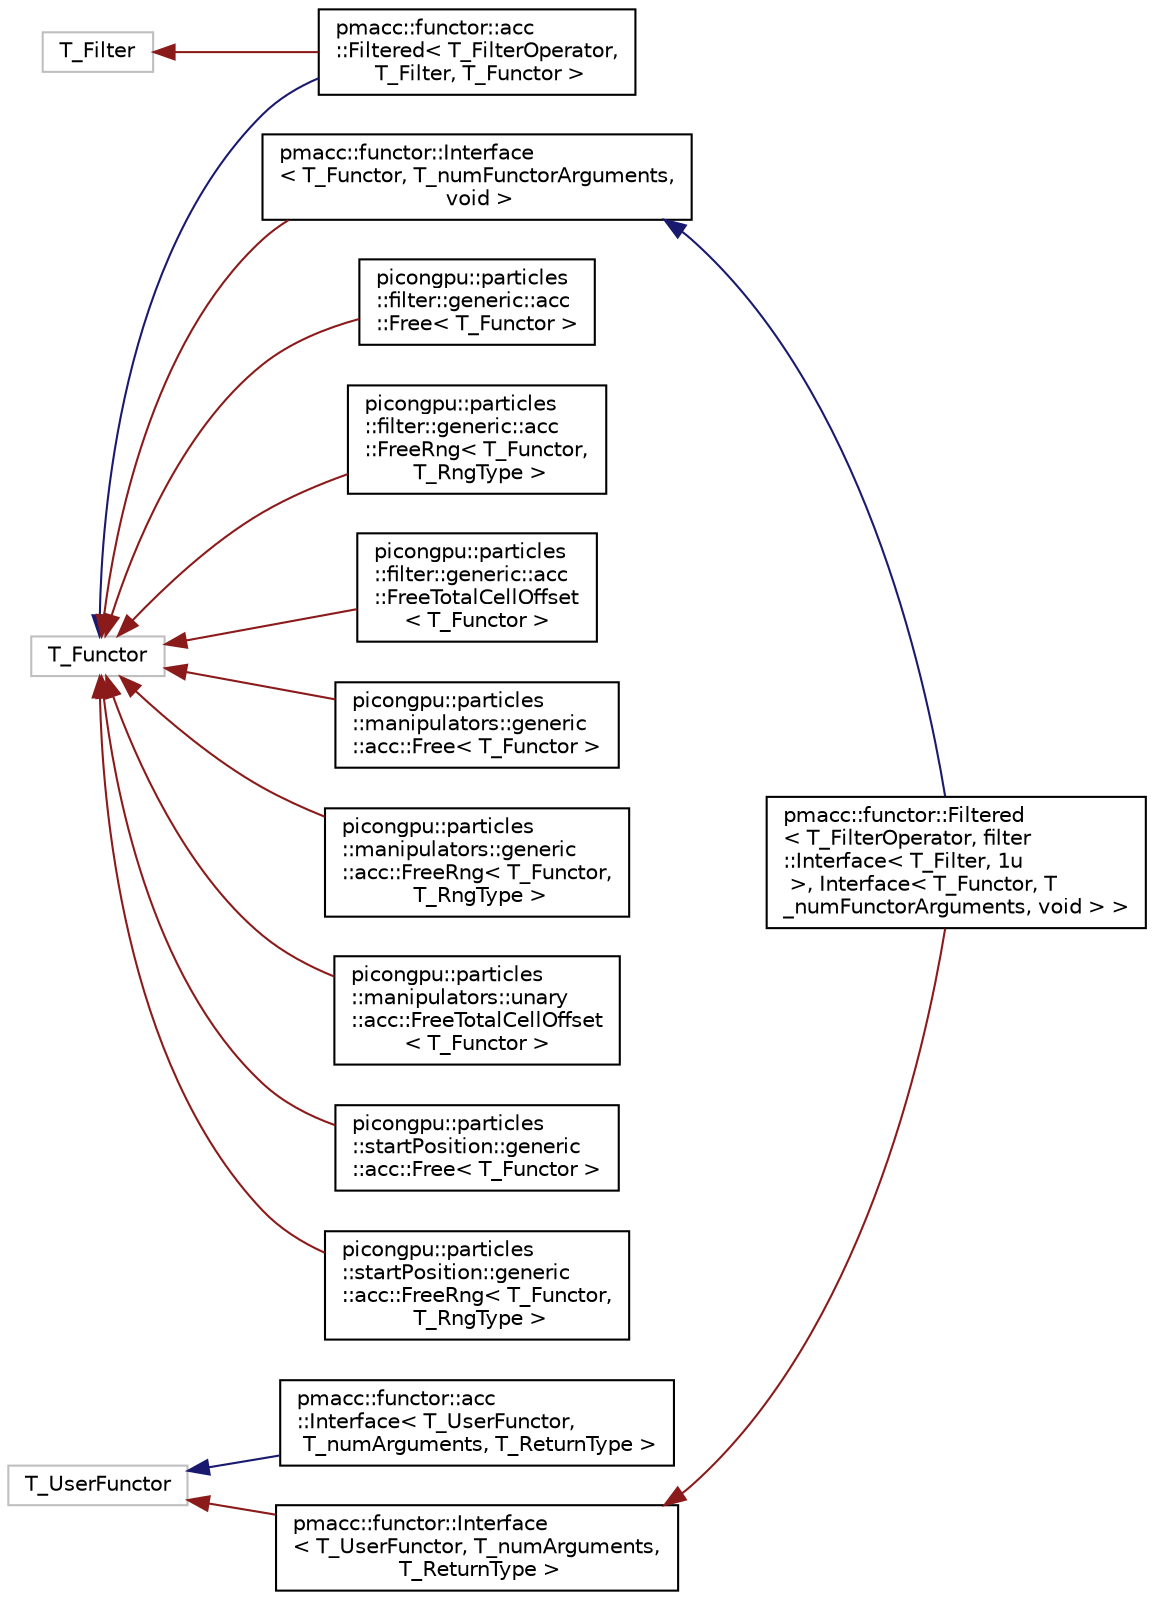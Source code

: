 digraph "Graphical Class Hierarchy"
{
 // LATEX_PDF_SIZE
  edge [fontname="Helvetica",fontsize="10",labelfontname="Helvetica",labelfontsize="10"];
  node [fontname="Helvetica",fontsize="10",shape=record];
  rankdir="LR";
  Node319 [label="T_Filter",height=0.2,width=0.4,color="grey75", fillcolor="white", style="filled",tooltip=" "];
  Node319 -> Node318 [dir="back",color="firebrick4",fontsize="10",style="solid",fontname="Helvetica"];
  Node318 [label="pmacc::functor::acc\l::Filtered\< T_FilterOperator,\l T_Filter, T_Functor \>",height=0.2,width=0.4,color="black", fillcolor="white", style="filled",URL="$structpmacc_1_1functor_1_1acc_1_1_filtered.html",tooltip="interface to combine a filter and a functor on the accelerator"];
  Node308 [label="T_Functor",height=0.2,width=0.4,color="grey75", fillcolor="white", style="filled",tooltip=" "];
  Node308 -> Node309 [dir="back",color="firebrick4",fontsize="10",style="solid",fontname="Helvetica"];
  Node309 [label="pmacc::functor::Interface\l\< T_Functor, T_numFunctorArguments,\l void \>",height=0.2,width=0.4,color="black", fillcolor="white", style="filled",URL="$structpmacc_1_1functor_1_1_interface.html",tooltip=" "];
  Node309 -> Node288 [dir="back",color="midnightblue",fontsize="10",style="solid",fontname="Helvetica"];
  Node288 [label="pmacc::functor::Filtered\l\< T_FilterOperator, filter\l::Interface\< T_Filter, 1u\l \>, Interface\< T_Functor, T\l_numFunctorArguments, void \> \>",height=0.2,width=0.4,color="black", fillcolor="white", style="filled",URL="$structpmacc_1_1functor_1_1_filtered_3_01_t___filter_operator_00_01filter_1_1_interface_3_01_t___bdfa8dbdd55fb04fe29d2102e926af65.html",tooltip="specialization of Filtered (with unary filter)"];
  Node308 -> Node310 [dir="back",color="firebrick4",fontsize="10",style="solid",fontname="Helvetica"];
  Node310 [label="picongpu::particles\l::filter::generic::acc\l::Free\< T_Functor \>",height=0.2,width=0.4,color="black", fillcolor="white", style="filled",URL="$structpicongpu_1_1particles_1_1filter_1_1generic_1_1acc_1_1_free.html",tooltip="wrapper for the user filter on the accelerator"];
  Node308 -> Node311 [dir="back",color="firebrick4",fontsize="10",style="solid",fontname="Helvetica"];
  Node311 [label="picongpu::particles\l::filter::generic::acc\l::FreeRng\< T_Functor,\l T_RngType \>",height=0.2,width=0.4,color="black", fillcolor="white", style="filled",URL="$structpicongpu_1_1particles_1_1filter_1_1generic_1_1acc_1_1_free_rng.html",tooltip=" "];
  Node308 -> Node312 [dir="back",color="firebrick4",fontsize="10",style="solid",fontname="Helvetica"];
  Node312 [label="picongpu::particles\l::filter::generic::acc\l::FreeTotalCellOffset\l\< T_Functor \>",height=0.2,width=0.4,color="black", fillcolor="white", style="filled",URL="$structpicongpu_1_1particles_1_1filter_1_1generic_1_1acc_1_1_free_total_cell_offset.html",tooltip=" "];
  Node308 -> Node313 [dir="back",color="firebrick4",fontsize="10",style="solid",fontname="Helvetica"];
  Node313 [label="picongpu::particles\l::manipulators::generic\l::acc::Free\< T_Functor \>",height=0.2,width=0.4,color="black", fillcolor="white", style="filled",URL="$structpicongpu_1_1particles_1_1manipulators_1_1generic_1_1acc_1_1_free.html",tooltip="wrapper for the user manipulator functor on the accelerator"];
  Node308 -> Node314 [dir="back",color="firebrick4",fontsize="10",style="solid",fontname="Helvetica"];
  Node314 [label="picongpu::particles\l::manipulators::generic\l::acc::FreeRng\< T_Functor,\l T_RngType \>",height=0.2,width=0.4,color="black", fillcolor="white", style="filled",URL="$structpicongpu_1_1particles_1_1manipulators_1_1generic_1_1acc_1_1_free_rng.html",tooltip=" "];
  Node308 -> Node315 [dir="back",color="firebrick4",fontsize="10",style="solid",fontname="Helvetica"];
  Node315 [label="picongpu::particles\l::manipulators::unary\l::acc::FreeTotalCellOffset\l\< T_Functor \>",height=0.2,width=0.4,color="black", fillcolor="white", style="filled",URL="$structpicongpu_1_1particles_1_1manipulators_1_1unary_1_1acc_1_1_free_total_cell_offset.html",tooltip=" "];
  Node308 -> Node316 [dir="back",color="firebrick4",fontsize="10",style="solid",fontname="Helvetica"];
  Node316 [label="picongpu::particles\l::startPosition::generic\l::acc::Free\< T_Functor \>",height=0.2,width=0.4,color="black", fillcolor="white", style="filled",URL="$structpicongpu_1_1particles_1_1start_position_1_1generic_1_1acc_1_1_free.html",tooltip="wrapper for the user functor on the accelerator"];
  Node308 -> Node317 [dir="back",color="firebrick4",fontsize="10",style="solid",fontname="Helvetica"];
  Node317 [label="picongpu::particles\l::startPosition::generic\l::acc::FreeRng\< T_Functor,\l T_RngType \>",height=0.2,width=0.4,color="black", fillcolor="white", style="filled",URL="$structpicongpu_1_1particles_1_1start_position_1_1generic_1_1acc_1_1_free_rng.html",tooltip=" "];
  Node308 -> Node318 [dir="back",color="midnightblue",fontsize="10",style="solid",fontname="Helvetica"];
  Node285 [label="T_UserFunctor",height=0.2,width=0.4,color="grey75", fillcolor="white", style="filled",tooltip=" "];
  Node285 -> Node0 [dir="back",color="midnightblue",fontsize="10",style="solid",fontname="Helvetica"];
  Node0 [label="pmacc::functor::acc\l::Interface\< T_UserFunctor,\l T_numArguments, T_ReturnType \>",height=0.2,width=0.4,color="black", fillcolor="white", style="filled",URL="$structpmacc_1_1functor_1_1acc_1_1_interface.html",tooltip="functor interface used on the accelerator side"];
  Node285 -> Node287 [dir="back",color="firebrick4",fontsize="10",style="solid",fontname="Helvetica"];
  Node287 [label="pmacc::functor::Interface\l\< T_UserFunctor, T_numArguments,\l T_ReturnType \>",height=0.2,width=0.4,color="black", fillcolor="white", style="filled",URL="$structpmacc_1_1functor_1_1_interface.html",tooltip="Interface for a user functor."];
  Node287 -> Node288 [dir="back",color="firebrick4",fontsize="10",style="solid",fontname="Helvetica"];
}
